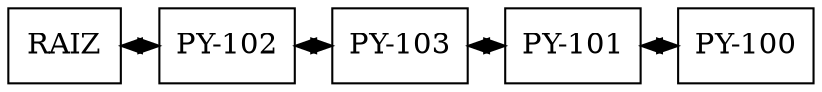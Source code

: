 digraph ColaPCapa{ 
 node[shape=box] 
 rankdir=UD;
{rank=same; 
nodo0xde1c50[label="RAIZ" ,group=0]; 
nodo0xde67c0[label="PY-102" ,group=1]; 
nodo0xde6810[label="PY-103" ,group=2]; 
nodo0xde6860[label="PY-101" ,group=3]; 
nodo0xde68b0[label="PY-100" ,group=4]; 
} 
nodo0xde1c50 -> nodo0xde67c0 [dir=both];
nodo0xde67c0 -> nodo0xde6810 [dir=both];
nodo0xde6810 -> nodo0xde6860 [dir=both];
nodo0xde6860 -> nodo0xde68b0 [dir=both];
} 
